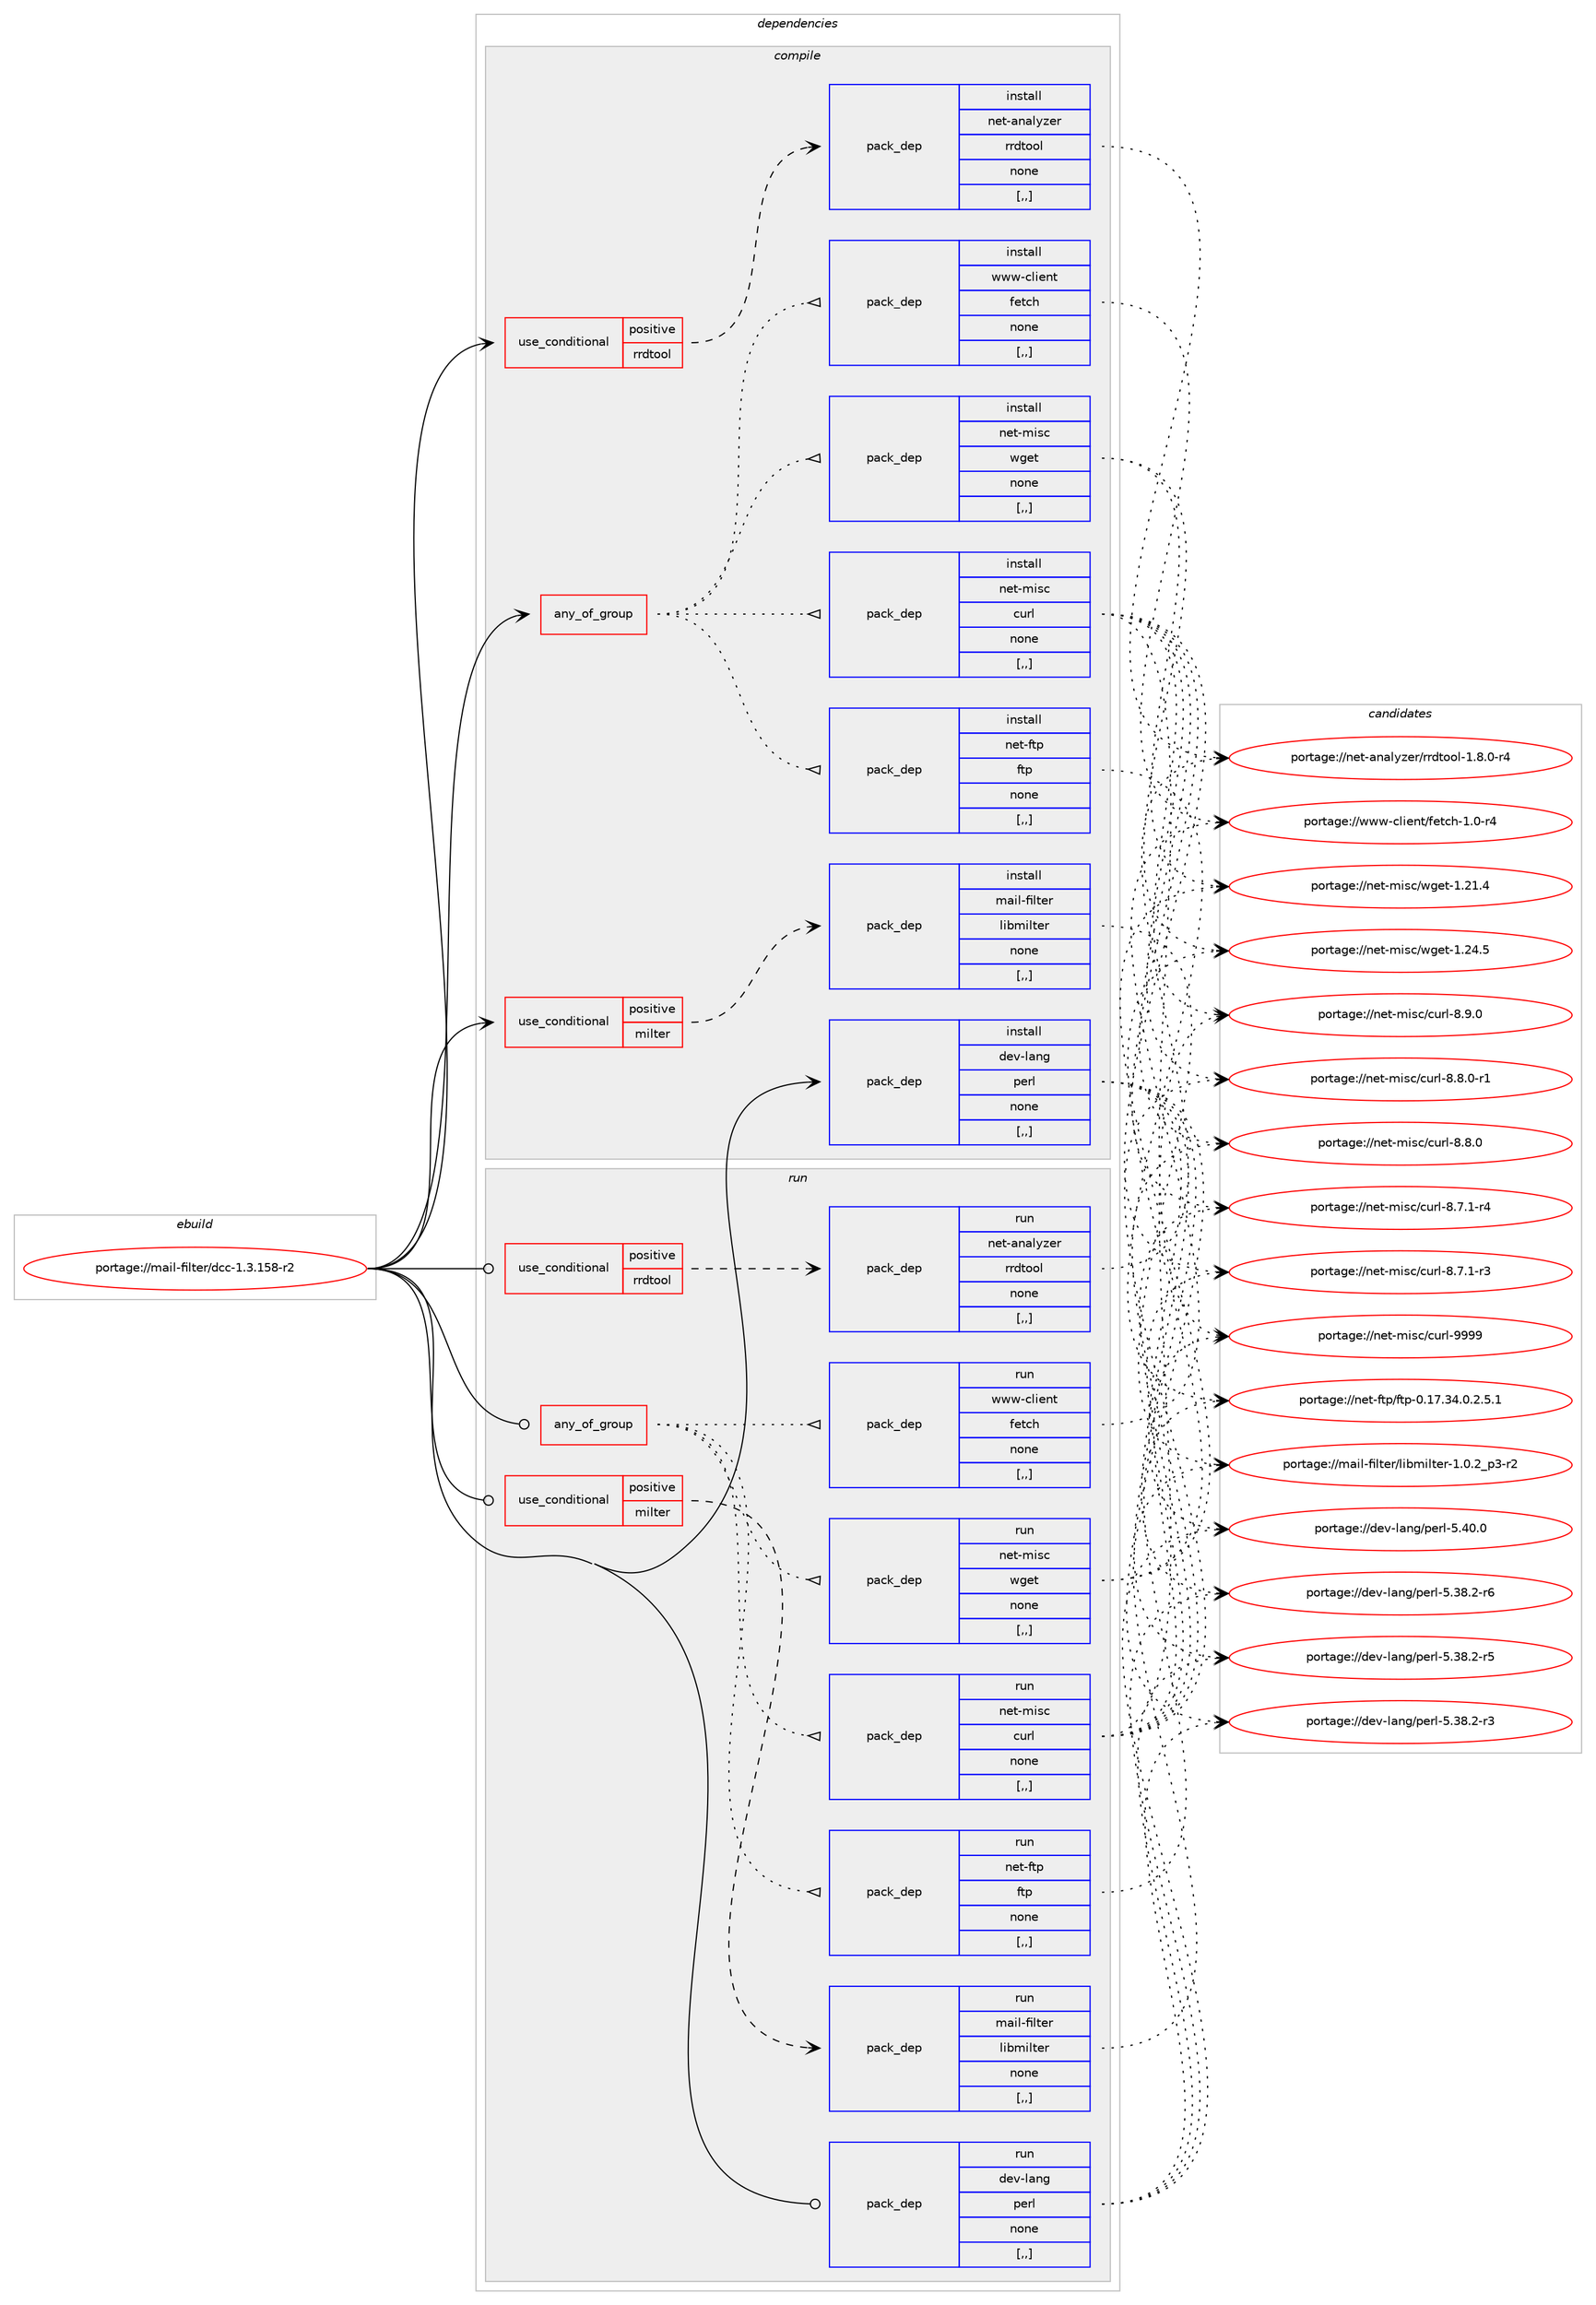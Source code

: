 digraph prolog {

# *************
# Graph options
# *************

newrank=true;
concentrate=true;
compound=true;
graph [rankdir=LR,fontname=Helvetica,fontsize=10,ranksep=1.5];#, ranksep=2.5, nodesep=0.2];
edge  [arrowhead=vee];
node  [fontname=Helvetica,fontsize=10];

# **********
# The ebuild
# **********

subgraph cluster_leftcol {
color=gray;
label=<<i>ebuild</i>>;
id [label="portage://mail-filter/dcc-1.3.158-r2", color=red, width=4, href="../mail-filter/dcc-1.3.158-r2.svg"];
}

# ****************
# The dependencies
# ****************

subgraph cluster_midcol {
color=gray;
label=<<i>dependencies</i>>;
subgraph cluster_compile {
fillcolor="#eeeeee";
style=filled;
label=<<i>compile</i>>;
subgraph any2108 {
dependency278577 [label=<<TABLE BORDER="0" CELLBORDER="1" CELLSPACING="0" CELLPADDING="4"><TR><TD CELLPADDING="10">any_of_group</TD></TR></TABLE>>, shape=none, color=red];subgraph pack206231 {
dependency278578 [label=<<TABLE BORDER="0" CELLBORDER="1" CELLSPACING="0" CELLPADDING="4" WIDTH="220"><TR><TD ROWSPAN="6" CELLPADDING="30">pack_dep</TD></TR><TR><TD WIDTH="110">install</TD></TR><TR><TD>net-ftp</TD></TR><TR><TD>ftp</TD></TR><TR><TD>none</TD></TR><TR><TD>[,,]</TD></TR></TABLE>>, shape=none, color=blue];
}
dependency278577:e -> dependency278578:w [weight=20,style="dotted",arrowhead="oinv"];
subgraph pack206232 {
dependency278579 [label=<<TABLE BORDER="0" CELLBORDER="1" CELLSPACING="0" CELLPADDING="4" WIDTH="220"><TR><TD ROWSPAN="6" CELLPADDING="30">pack_dep</TD></TR><TR><TD WIDTH="110">install</TD></TR><TR><TD>net-misc</TD></TR><TR><TD>curl</TD></TR><TR><TD>none</TD></TR><TR><TD>[,,]</TD></TR></TABLE>>, shape=none, color=blue];
}
dependency278577:e -> dependency278579:w [weight=20,style="dotted",arrowhead="oinv"];
subgraph pack206233 {
dependency278580 [label=<<TABLE BORDER="0" CELLBORDER="1" CELLSPACING="0" CELLPADDING="4" WIDTH="220"><TR><TD ROWSPAN="6" CELLPADDING="30">pack_dep</TD></TR><TR><TD WIDTH="110">install</TD></TR><TR><TD>net-misc</TD></TR><TR><TD>wget</TD></TR><TR><TD>none</TD></TR><TR><TD>[,,]</TD></TR></TABLE>>, shape=none, color=blue];
}
dependency278577:e -> dependency278580:w [weight=20,style="dotted",arrowhead="oinv"];
subgraph pack206234 {
dependency278581 [label=<<TABLE BORDER="0" CELLBORDER="1" CELLSPACING="0" CELLPADDING="4" WIDTH="220"><TR><TD ROWSPAN="6" CELLPADDING="30">pack_dep</TD></TR><TR><TD WIDTH="110">install</TD></TR><TR><TD>www-client</TD></TR><TR><TD>fetch</TD></TR><TR><TD>none</TD></TR><TR><TD>[,,]</TD></TR></TABLE>>, shape=none, color=blue];
}
dependency278577:e -> dependency278581:w [weight=20,style="dotted",arrowhead="oinv"];
}
id:e -> dependency278577:w [weight=20,style="solid",arrowhead="vee"];
subgraph cond70077 {
dependency278582 [label=<<TABLE BORDER="0" CELLBORDER="1" CELLSPACING="0" CELLPADDING="4"><TR><TD ROWSPAN="3" CELLPADDING="10">use_conditional</TD></TR><TR><TD>positive</TD></TR><TR><TD>milter</TD></TR></TABLE>>, shape=none, color=red];
subgraph pack206235 {
dependency278583 [label=<<TABLE BORDER="0" CELLBORDER="1" CELLSPACING="0" CELLPADDING="4" WIDTH="220"><TR><TD ROWSPAN="6" CELLPADDING="30">pack_dep</TD></TR><TR><TD WIDTH="110">install</TD></TR><TR><TD>mail-filter</TD></TR><TR><TD>libmilter</TD></TR><TR><TD>none</TD></TR><TR><TD>[,,]</TD></TR></TABLE>>, shape=none, color=blue];
}
dependency278582:e -> dependency278583:w [weight=20,style="dashed",arrowhead="vee"];
}
id:e -> dependency278582:w [weight=20,style="solid",arrowhead="vee"];
subgraph cond70078 {
dependency278584 [label=<<TABLE BORDER="0" CELLBORDER="1" CELLSPACING="0" CELLPADDING="4"><TR><TD ROWSPAN="3" CELLPADDING="10">use_conditional</TD></TR><TR><TD>positive</TD></TR><TR><TD>rrdtool</TD></TR></TABLE>>, shape=none, color=red];
subgraph pack206236 {
dependency278585 [label=<<TABLE BORDER="0" CELLBORDER="1" CELLSPACING="0" CELLPADDING="4" WIDTH="220"><TR><TD ROWSPAN="6" CELLPADDING="30">pack_dep</TD></TR><TR><TD WIDTH="110">install</TD></TR><TR><TD>net-analyzer</TD></TR><TR><TD>rrdtool</TD></TR><TR><TD>none</TD></TR><TR><TD>[,,]</TD></TR></TABLE>>, shape=none, color=blue];
}
dependency278584:e -> dependency278585:w [weight=20,style="dashed",arrowhead="vee"];
}
id:e -> dependency278584:w [weight=20,style="solid",arrowhead="vee"];
subgraph pack206237 {
dependency278586 [label=<<TABLE BORDER="0" CELLBORDER="1" CELLSPACING="0" CELLPADDING="4" WIDTH="220"><TR><TD ROWSPAN="6" CELLPADDING="30">pack_dep</TD></TR><TR><TD WIDTH="110">install</TD></TR><TR><TD>dev-lang</TD></TR><TR><TD>perl</TD></TR><TR><TD>none</TD></TR><TR><TD>[,,]</TD></TR></TABLE>>, shape=none, color=blue];
}
id:e -> dependency278586:w [weight=20,style="solid",arrowhead="vee"];
}
subgraph cluster_compileandrun {
fillcolor="#eeeeee";
style=filled;
label=<<i>compile and run</i>>;
}
subgraph cluster_run {
fillcolor="#eeeeee";
style=filled;
label=<<i>run</i>>;
subgraph any2109 {
dependency278587 [label=<<TABLE BORDER="0" CELLBORDER="1" CELLSPACING="0" CELLPADDING="4"><TR><TD CELLPADDING="10">any_of_group</TD></TR></TABLE>>, shape=none, color=red];subgraph pack206238 {
dependency278588 [label=<<TABLE BORDER="0" CELLBORDER="1" CELLSPACING="0" CELLPADDING="4" WIDTH="220"><TR><TD ROWSPAN="6" CELLPADDING="30">pack_dep</TD></TR><TR><TD WIDTH="110">run</TD></TR><TR><TD>net-ftp</TD></TR><TR><TD>ftp</TD></TR><TR><TD>none</TD></TR><TR><TD>[,,]</TD></TR></TABLE>>, shape=none, color=blue];
}
dependency278587:e -> dependency278588:w [weight=20,style="dotted",arrowhead="oinv"];
subgraph pack206239 {
dependency278589 [label=<<TABLE BORDER="0" CELLBORDER="1" CELLSPACING="0" CELLPADDING="4" WIDTH="220"><TR><TD ROWSPAN="6" CELLPADDING="30">pack_dep</TD></TR><TR><TD WIDTH="110">run</TD></TR><TR><TD>net-misc</TD></TR><TR><TD>curl</TD></TR><TR><TD>none</TD></TR><TR><TD>[,,]</TD></TR></TABLE>>, shape=none, color=blue];
}
dependency278587:e -> dependency278589:w [weight=20,style="dotted",arrowhead="oinv"];
subgraph pack206240 {
dependency278590 [label=<<TABLE BORDER="0" CELLBORDER="1" CELLSPACING="0" CELLPADDING="4" WIDTH="220"><TR><TD ROWSPAN="6" CELLPADDING="30">pack_dep</TD></TR><TR><TD WIDTH="110">run</TD></TR><TR><TD>net-misc</TD></TR><TR><TD>wget</TD></TR><TR><TD>none</TD></TR><TR><TD>[,,]</TD></TR></TABLE>>, shape=none, color=blue];
}
dependency278587:e -> dependency278590:w [weight=20,style="dotted",arrowhead="oinv"];
subgraph pack206241 {
dependency278591 [label=<<TABLE BORDER="0" CELLBORDER="1" CELLSPACING="0" CELLPADDING="4" WIDTH="220"><TR><TD ROWSPAN="6" CELLPADDING="30">pack_dep</TD></TR><TR><TD WIDTH="110">run</TD></TR><TR><TD>www-client</TD></TR><TR><TD>fetch</TD></TR><TR><TD>none</TD></TR><TR><TD>[,,]</TD></TR></TABLE>>, shape=none, color=blue];
}
dependency278587:e -> dependency278591:w [weight=20,style="dotted",arrowhead="oinv"];
}
id:e -> dependency278587:w [weight=20,style="solid",arrowhead="odot"];
subgraph cond70079 {
dependency278592 [label=<<TABLE BORDER="0" CELLBORDER="1" CELLSPACING="0" CELLPADDING="4"><TR><TD ROWSPAN="3" CELLPADDING="10">use_conditional</TD></TR><TR><TD>positive</TD></TR><TR><TD>milter</TD></TR></TABLE>>, shape=none, color=red];
subgraph pack206242 {
dependency278593 [label=<<TABLE BORDER="0" CELLBORDER="1" CELLSPACING="0" CELLPADDING="4" WIDTH="220"><TR><TD ROWSPAN="6" CELLPADDING="30">pack_dep</TD></TR><TR><TD WIDTH="110">run</TD></TR><TR><TD>mail-filter</TD></TR><TR><TD>libmilter</TD></TR><TR><TD>none</TD></TR><TR><TD>[,,]</TD></TR></TABLE>>, shape=none, color=blue];
}
dependency278592:e -> dependency278593:w [weight=20,style="dashed",arrowhead="vee"];
}
id:e -> dependency278592:w [weight=20,style="solid",arrowhead="odot"];
subgraph cond70080 {
dependency278594 [label=<<TABLE BORDER="0" CELLBORDER="1" CELLSPACING="0" CELLPADDING="4"><TR><TD ROWSPAN="3" CELLPADDING="10">use_conditional</TD></TR><TR><TD>positive</TD></TR><TR><TD>rrdtool</TD></TR></TABLE>>, shape=none, color=red];
subgraph pack206243 {
dependency278595 [label=<<TABLE BORDER="0" CELLBORDER="1" CELLSPACING="0" CELLPADDING="4" WIDTH="220"><TR><TD ROWSPAN="6" CELLPADDING="30">pack_dep</TD></TR><TR><TD WIDTH="110">run</TD></TR><TR><TD>net-analyzer</TD></TR><TR><TD>rrdtool</TD></TR><TR><TD>none</TD></TR><TR><TD>[,,]</TD></TR></TABLE>>, shape=none, color=blue];
}
dependency278594:e -> dependency278595:w [weight=20,style="dashed",arrowhead="vee"];
}
id:e -> dependency278594:w [weight=20,style="solid",arrowhead="odot"];
subgraph pack206244 {
dependency278596 [label=<<TABLE BORDER="0" CELLBORDER="1" CELLSPACING="0" CELLPADDING="4" WIDTH="220"><TR><TD ROWSPAN="6" CELLPADDING="30">pack_dep</TD></TR><TR><TD WIDTH="110">run</TD></TR><TR><TD>dev-lang</TD></TR><TR><TD>perl</TD></TR><TR><TD>none</TD></TR><TR><TD>[,,]</TD></TR></TABLE>>, shape=none, color=blue];
}
id:e -> dependency278596:w [weight=20,style="solid",arrowhead="odot"];
}
}

# **************
# The candidates
# **************

subgraph cluster_choices {
rank=same;
color=gray;
label=<<i>candidates</i>>;

subgraph choice206231 {
color=black;
nodesep=1;
choice110101116451021161124710211611245484649554651524648465046534649 [label="portage://net-ftp/ftp-0.17.34.0.2.5.1", color=red, width=4,href="../net-ftp/ftp-0.17.34.0.2.5.1.svg"];
dependency278578:e -> choice110101116451021161124710211611245484649554651524648465046534649:w [style=dotted,weight="100"];
}
subgraph choice206232 {
color=black;
nodesep=1;
choice110101116451091051159947991171141084557575757 [label="portage://net-misc/curl-9999", color=red, width=4,href="../net-misc/curl-9999.svg"];
choice11010111645109105115994799117114108455646574648 [label="portage://net-misc/curl-8.9.0", color=red, width=4,href="../net-misc/curl-8.9.0.svg"];
choice110101116451091051159947991171141084556465646484511449 [label="portage://net-misc/curl-8.8.0-r1", color=red, width=4,href="../net-misc/curl-8.8.0-r1.svg"];
choice11010111645109105115994799117114108455646564648 [label="portage://net-misc/curl-8.8.0", color=red, width=4,href="../net-misc/curl-8.8.0.svg"];
choice110101116451091051159947991171141084556465546494511452 [label="portage://net-misc/curl-8.7.1-r4", color=red, width=4,href="../net-misc/curl-8.7.1-r4.svg"];
choice110101116451091051159947991171141084556465546494511451 [label="portage://net-misc/curl-8.7.1-r3", color=red, width=4,href="../net-misc/curl-8.7.1-r3.svg"];
dependency278579:e -> choice110101116451091051159947991171141084557575757:w [style=dotted,weight="100"];
dependency278579:e -> choice11010111645109105115994799117114108455646574648:w [style=dotted,weight="100"];
dependency278579:e -> choice110101116451091051159947991171141084556465646484511449:w [style=dotted,weight="100"];
dependency278579:e -> choice11010111645109105115994799117114108455646564648:w [style=dotted,weight="100"];
dependency278579:e -> choice110101116451091051159947991171141084556465546494511452:w [style=dotted,weight="100"];
dependency278579:e -> choice110101116451091051159947991171141084556465546494511451:w [style=dotted,weight="100"];
}
subgraph choice206233 {
color=black;
nodesep=1;
choice11010111645109105115994711910310111645494650524653 [label="portage://net-misc/wget-1.24.5", color=red, width=4,href="../net-misc/wget-1.24.5.svg"];
choice11010111645109105115994711910310111645494650494652 [label="portage://net-misc/wget-1.21.4", color=red, width=4,href="../net-misc/wget-1.21.4.svg"];
dependency278580:e -> choice11010111645109105115994711910310111645494650524653:w [style=dotted,weight="100"];
dependency278580:e -> choice11010111645109105115994711910310111645494650494652:w [style=dotted,weight="100"];
}
subgraph choice206234 {
color=black;
nodesep=1;
choice11911911945991081051011101164710210111699104454946484511452 [label="portage://www-client/fetch-1.0-r4", color=red, width=4,href="../www-client/fetch-1.0-r4.svg"];
dependency278581:e -> choice11911911945991081051011101164710210111699104454946484511452:w [style=dotted,weight="100"];
}
subgraph choice206235 {
color=black;
nodesep=1;
choice1099710510845102105108116101114471081059810910510811610111445494648465095112514511450 [label="portage://mail-filter/libmilter-1.0.2_p3-r2", color=red, width=4,href="../mail-filter/libmilter-1.0.2_p3-r2.svg"];
dependency278583:e -> choice1099710510845102105108116101114471081059810910510811610111445494648465095112514511450:w [style=dotted,weight="100"];
}
subgraph choice206236 {
color=black;
nodesep=1;
choice110101116459711097108121122101114471141141001161111111084549465646484511452 [label="portage://net-analyzer/rrdtool-1.8.0-r4", color=red, width=4,href="../net-analyzer/rrdtool-1.8.0-r4.svg"];
dependency278585:e -> choice110101116459711097108121122101114471141141001161111111084549465646484511452:w [style=dotted,weight="100"];
}
subgraph choice206237 {
color=black;
nodesep=1;
choice10010111845108971101034711210111410845534652484648 [label="portage://dev-lang/perl-5.40.0", color=red, width=4,href="../dev-lang/perl-5.40.0.svg"];
choice100101118451089711010347112101114108455346515646504511454 [label="portage://dev-lang/perl-5.38.2-r6", color=red, width=4,href="../dev-lang/perl-5.38.2-r6.svg"];
choice100101118451089711010347112101114108455346515646504511453 [label="portage://dev-lang/perl-5.38.2-r5", color=red, width=4,href="../dev-lang/perl-5.38.2-r5.svg"];
choice100101118451089711010347112101114108455346515646504511451 [label="portage://dev-lang/perl-5.38.2-r3", color=red, width=4,href="../dev-lang/perl-5.38.2-r3.svg"];
dependency278586:e -> choice10010111845108971101034711210111410845534652484648:w [style=dotted,weight="100"];
dependency278586:e -> choice100101118451089711010347112101114108455346515646504511454:w [style=dotted,weight="100"];
dependency278586:e -> choice100101118451089711010347112101114108455346515646504511453:w [style=dotted,weight="100"];
dependency278586:e -> choice100101118451089711010347112101114108455346515646504511451:w [style=dotted,weight="100"];
}
subgraph choice206238 {
color=black;
nodesep=1;
choice110101116451021161124710211611245484649554651524648465046534649 [label="portage://net-ftp/ftp-0.17.34.0.2.5.1", color=red, width=4,href="../net-ftp/ftp-0.17.34.0.2.5.1.svg"];
dependency278588:e -> choice110101116451021161124710211611245484649554651524648465046534649:w [style=dotted,weight="100"];
}
subgraph choice206239 {
color=black;
nodesep=1;
choice110101116451091051159947991171141084557575757 [label="portage://net-misc/curl-9999", color=red, width=4,href="../net-misc/curl-9999.svg"];
choice11010111645109105115994799117114108455646574648 [label="portage://net-misc/curl-8.9.0", color=red, width=4,href="../net-misc/curl-8.9.0.svg"];
choice110101116451091051159947991171141084556465646484511449 [label="portage://net-misc/curl-8.8.0-r1", color=red, width=4,href="../net-misc/curl-8.8.0-r1.svg"];
choice11010111645109105115994799117114108455646564648 [label="portage://net-misc/curl-8.8.0", color=red, width=4,href="../net-misc/curl-8.8.0.svg"];
choice110101116451091051159947991171141084556465546494511452 [label="portage://net-misc/curl-8.7.1-r4", color=red, width=4,href="../net-misc/curl-8.7.1-r4.svg"];
choice110101116451091051159947991171141084556465546494511451 [label="portage://net-misc/curl-8.7.1-r3", color=red, width=4,href="../net-misc/curl-8.7.1-r3.svg"];
dependency278589:e -> choice110101116451091051159947991171141084557575757:w [style=dotted,weight="100"];
dependency278589:e -> choice11010111645109105115994799117114108455646574648:w [style=dotted,weight="100"];
dependency278589:e -> choice110101116451091051159947991171141084556465646484511449:w [style=dotted,weight="100"];
dependency278589:e -> choice11010111645109105115994799117114108455646564648:w [style=dotted,weight="100"];
dependency278589:e -> choice110101116451091051159947991171141084556465546494511452:w [style=dotted,weight="100"];
dependency278589:e -> choice110101116451091051159947991171141084556465546494511451:w [style=dotted,weight="100"];
}
subgraph choice206240 {
color=black;
nodesep=1;
choice11010111645109105115994711910310111645494650524653 [label="portage://net-misc/wget-1.24.5", color=red, width=4,href="../net-misc/wget-1.24.5.svg"];
choice11010111645109105115994711910310111645494650494652 [label="portage://net-misc/wget-1.21.4", color=red, width=4,href="../net-misc/wget-1.21.4.svg"];
dependency278590:e -> choice11010111645109105115994711910310111645494650524653:w [style=dotted,weight="100"];
dependency278590:e -> choice11010111645109105115994711910310111645494650494652:w [style=dotted,weight="100"];
}
subgraph choice206241 {
color=black;
nodesep=1;
choice11911911945991081051011101164710210111699104454946484511452 [label="portage://www-client/fetch-1.0-r4", color=red, width=4,href="../www-client/fetch-1.0-r4.svg"];
dependency278591:e -> choice11911911945991081051011101164710210111699104454946484511452:w [style=dotted,weight="100"];
}
subgraph choice206242 {
color=black;
nodesep=1;
choice1099710510845102105108116101114471081059810910510811610111445494648465095112514511450 [label="portage://mail-filter/libmilter-1.0.2_p3-r2", color=red, width=4,href="../mail-filter/libmilter-1.0.2_p3-r2.svg"];
dependency278593:e -> choice1099710510845102105108116101114471081059810910510811610111445494648465095112514511450:w [style=dotted,weight="100"];
}
subgraph choice206243 {
color=black;
nodesep=1;
choice110101116459711097108121122101114471141141001161111111084549465646484511452 [label="portage://net-analyzer/rrdtool-1.8.0-r4", color=red, width=4,href="../net-analyzer/rrdtool-1.8.0-r4.svg"];
dependency278595:e -> choice110101116459711097108121122101114471141141001161111111084549465646484511452:w [style=dotted,weight="100"];
}
subgraph choice206244 {
color=black;
nodesep=1;
choice10010111845108971101034711210111410845534652484648 [label="portage://dev-lang/perl-5.40.0", color=red, width=4,href="../dev-lang/perl-5.40.0.svg"];
choice100101118451089711010347112101114108455346515646504511454 [label="portage://dev-lang/perl-5.38.2-r6", color=red, width=4,href="../dev-lang/perl-5.38.2-r6.svg"];
choice100101118451089711010347112101114108455346515646504511453 [label="portage://dev-lang/perl-5.38.2-r5", color=red, width=4,href="../dev-lang/perl-5.38.2-r5.svg"];
choice100101118451089711010347112101114108455346515646504511451 [label="portage://dev-lang/perl-5.38.2-r3", color=red, width=4,href="../dev-lang/perl-5.38.2-r3.svg"];
dependency278596:e -> choice10010111845108971101034711210111410845534652484648:w [style=dotted,weight="100"];
dependency278596:e -> choice100101118451089711010347112101114108455346515646504511454:w [style=dotted,weight="100"];
dependency278596:e -> choice100101118451089711010347112101114108455346515646504511453:w [style=dotted,weight="100"];
dependency278596:e -> choice100101118451089711010347112101114108455346515646504511451:w [style=dotted,weight="100"];
}
}

}
